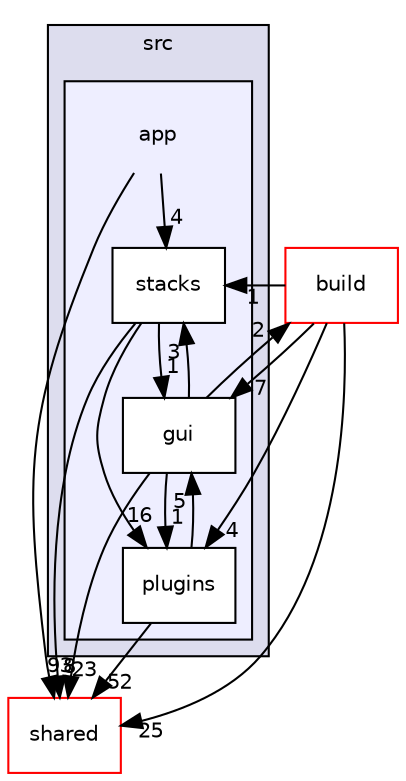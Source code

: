 digraph "ssl-vision/src/app" {
  compound=true
  node [ fontsize="10", fontname="Helvetica"];
  edge [ labelfontsize="10", labelfontname="Helvetica"];
  subgraph clusterdir_bcadbfb4438c878576aec4f093d74922 {
    graph [ bgcolor="#ddddee", pencolor="black", label="src" fontname="Helvetica", fontsize="10", URL="dir_bcadbfb4438c878576aec4f093d74922.html"]
  subgraph clusterdir_87a81216c11eee846bc186429501f36c {
    graph [ bgcolor="#eeeeff", pencolor="black", label="" URL="dir_87a81216c11eee846bc186429501f36c.html"];
    dir_87a81216c11eee846bc186429501f36c [shape=plaintext label="app"];
    dir_393ec94794a0f862d28a3dadfb20862c [shape=box label="gui" color="black" fillcolor="white" style="filled" URL="dir_393ec94794a0f862d28a3dadfb20862c.html"];
    dir_5cb8ea29135a4ff458a465903a4a62d2 [shape=box label="plugins" color="black" fillcolor="white" style="filled" URL="dir_5cb8ea29135a4ff458a465903a4a62d2.html"];
    dir_12c6e85ef130de8f472bf9f1ddf41e26 [shape=box label="stacks" color="black" fillcolor="white" style="filled" URL="dir_12c6e85ef130de8f472bf9f1ddf41e26.html"];
  }
  }
  dir_d216261aa5b7fc877ee949d93613c935 [shape=box label="build" fillcolor="white" style="filled" color="red" URL="dir_d216261aa5b7fc877ee949d93613c935.html"];
  dir_8c4c3cdfe414cdc54b23897da338c646 [shape=box label="shared" fillcolor="white" style="filled" color="red" URL="dir_8c4c3cdfe414cdc54b23897da338c646.html"];
  dir_87a81216c11eee846bc186429501f36c->dir_8c4c3cdfe414cdc54b23897da338c646 [headlabel="93", labeldistance=1.5 headhref="dir_000019_000029.html"];
  dir_87a81216c11eee846bc186429501f36c->dir_12c6e85ef130de8f472bf9f1ddf41e26 [headlabel="4", labeldistance=1.5 headhref="dir_000019_000069.html"];
  dir_d216261aa5b7fc877ee949d93613c935->dir_5cb8ea29135a4ff458a465903a4a62d2 [headlabel="4", labeldistance=1.5 headhref="dir_000049_000068.html"];
  dir_d216261aa5b7fc877ee949d93613c935->dir_8c4c3cdfe414cdc54b23897da338c646 [headlabel="25", labeldistance=1.5 headhref="dir_000049_000029.html"];
  dir_d216261aa5b7fc877ee949d93613c935->dir_393ec94794a0f862d28a3dadfb20862c [headlabel="7", labeldistance=1.5 headhref="dir_000049_000023.html"];
  dir_d216261aa5b7fc877ee949d93613c935->dir_12c6e85ef130de8f472bf9f1ddf41e26 [headlabel="1", labeldistance=1.5 headhref="dir_000049_000069.html"];
  dir_5cb8ea29135a4ff458a465903a4a62d2->dir_8c4c3cdfe414cdc54b23897da338c646 [headlabel="52", labeldistance=1.5 headhref="dir_000068_000029.html"];
  dir_5cb8ea29135a4ff458a465903a4a62d2->dir_393ec94794a0f862d28a3dadfb20862c [headlabel="5", labeldistance=1.5 headhref="dir_000068_000023.html"];
  dir_393ec94794a0f862d28a3dadfb20862c->dir_d216261aa5b7fc877ee949d93613c935 [headlabel="2", labeldistance=1.5 headhref="dir_000023_000049.html"];
  dir_393ec94794a0f862d28a3dadfb20862c->dir_5cb8ea29135a4ff458a465903a4a62d2 [headlabel="1", labeldistance=1.5 headhref="dir_000023_000068.html"];
  dir_393ec94794a0f862d28a3dadfb20862c->dir_8c4c3cdfe414cdc54b23897da338c646 [headlabel="23", labeldistance=1.5 headhref="dir_000023_000029.html"];
  dir_393ec94794a0f862d28a3dadfb20862c->dir_12c6e85ef130de8f472bf9f1ddf41e26 [headlabel="3", labeldistance=1.5 headhref="dir_000023_000069.html"];
  dir_12c6e85ef130de8f472bf9f1ddf41e26->dir_5cb8ea29135a4ff458a465903a4a62d2 [headlabel="16", labeldistance=1.5 headhref="dir_000069_000068.html"];
  dir_12c6e85ef130de8f472bf9f1ddf41e26->dir_8c4c3cdfe414cdc54b23897da338c646 [headlabel="8", labeldistance=1.5 headhref="dir_000069_000029.html"];
  dir_12c6e85ef130de8f472bf9f1ddf41e26->dir_393ec94794a0f862d28a3dadfb20862c [headlabel="1", labeldistance=1.5 headhref="dir_000069_000023.html"];
}
